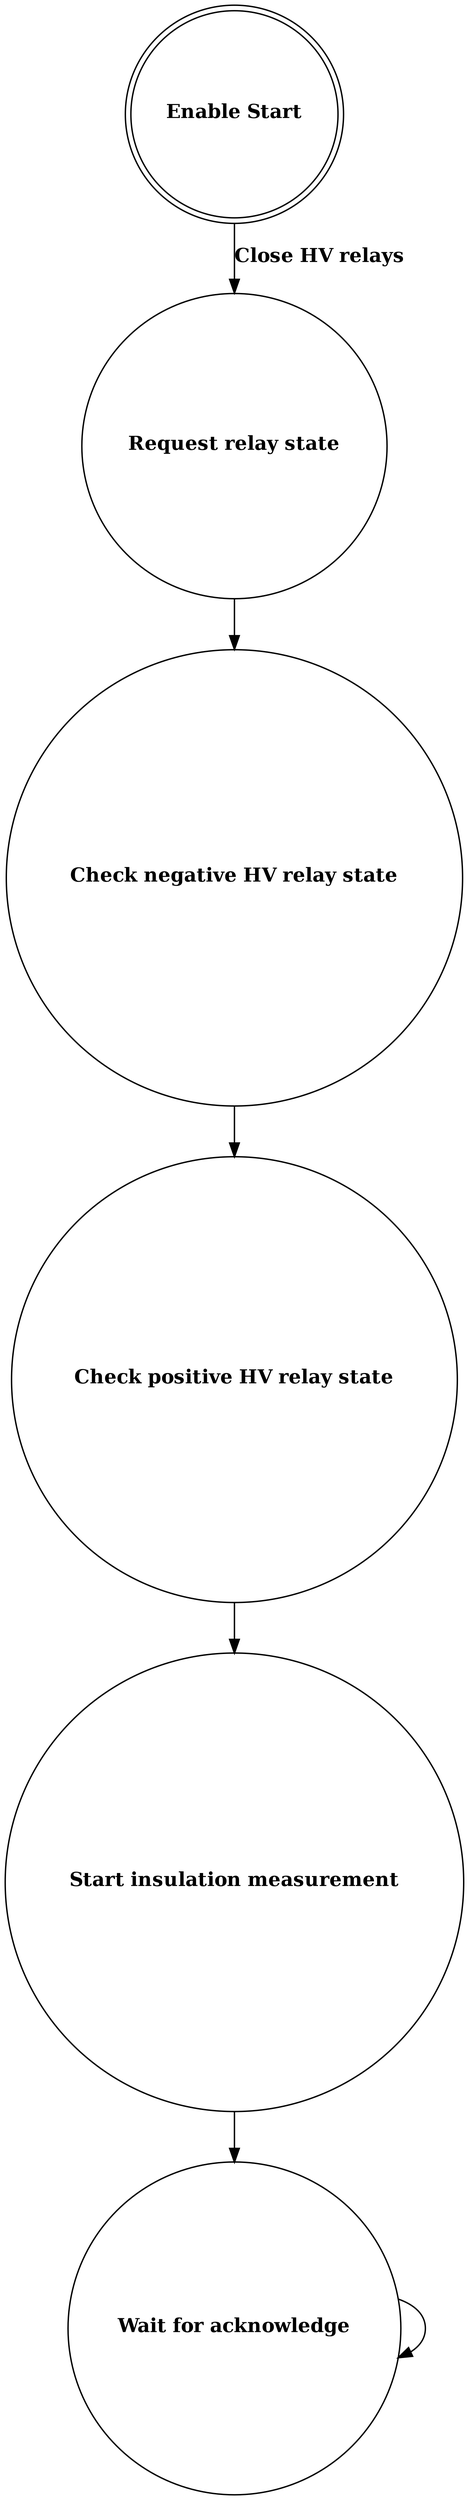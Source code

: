 # Copyright (c) 2010 - 2025, Fraunhofer-Gesellschaft zur Foerderung der angewandten Forschung e.V.
# All rights reserved.
#
# SPDX-License-Identifier: BSD-3-Clause
#
# Redistribution and use in source and binary forms, with or without
# modification, are permitted provided that the following conditions are met:
#
# 1. Redistributions of source code must retain the above copyright notice, this
#    list of conditions and the following disclaimer.
#
# 2. Redistributions in binary form must reproduce the above copyright notice,
#    this list of conditions and the following disclaimer in the documentation
#    and/or other materials provided with the distribution.
#
# 3. Neither the name of the copyright holder nor the names of its
#    contributors may be used to endorse or promote products derived from
#    this software without specific prior written permission.
#
# THIS SOFTWARE IS PROVIDED BY THE COPYRIGHT HOLDERS AND CONTRIBUTORS "AS IS"
# AND ANY EXPRESS OR IMPLIED WARRANTIES, INCLUDING, BUT NOT LIMITED TO, THE
# IMPLIED WARRANTIES OF MERCHANTABILITY AND FITNESS FOR A PARTICULAR PURPOSE ARE
# DISCLAIMED. IN NO EVENT SHALL THE COPYRIGHT HOLDER OR CONTRIBUTORS BE LIABLE
# FOR ANY DIRECT, INDIRECT, INCIDENTAL, SPECIAL, EXEMPLARY, OR CONSEQUENTIAL
# DAMAGES (INCLUDING, BUT NOT LIMITED TO, PROCUREMENT OF SUBSTITUTE GOODS OR
# SERVICES; LOSS OF USE, DATA, OR PROFITS; OR BUSINESS INTERRUPTION) HOWEVER
# CAUSED AND ON ANY THEORY OF LIABILITY, WHETHER IN CONTRACT, STRICT LIABILITY,
# OR TORT (INCLUDING NEGLIGENCE OR OTHERWISE) ARISING IN ANY WAY OUT OF THE USE
# OF THIS SOFTWARE, EVEN IF ADVISED OF THE POSSIBILITY OF SUCH DAMAGE.
#
# We kindly request you to use one or more of the following phrases to refer to
# foxBMS in your hardware, software, documentation or advertising materials:
#
# - "This product uses parts of foxBMS®"
# - "This product includes parts of foxBMS®"
# - "This product is derived from foxBMS®"

digraph iso165c_enable_fsm {
    rankdir=TB;
    size="50!,200";
    compound=true;
    node [shape = doublecircle]     nd_never_run
    node [shape = circle]           nd_request_hv_relay_state
                                    nd_check_neg_hv_relay_state
                                    nd_check_pos_hv_relay_state
                                    nd_start_measurement
                                    nd_start_measurement_ack

    nd_never_run                 [label=<<B>Enable Start</B>>];
    nd_request_hv_relay_state    [label=<<B>Request relay state</B>>];
    nd_check_neg_hv_relay_state  [label=<<B>Check negative HV relay state</B>>];
    nd_check_pos_hv_relay_state  [label=<<B>Check positive HV relay state</B>>];
    nd_start_measurement         [label=<<B>Start insulation measurement</B>>];
    nd_start_measurement_ack     [label=<<B>Wait for acknowledge</B>>];

    nd_never_run -> nd_request_hv_relay_state [label=<<B>Close HV relays</B>>];
    nd_request_hv_relay_state -> nd_check_neg_hv_relay_state
    nd_check_neg_hv_relay_state -> nd_check_pos_hv_relay_state
    nd_check_pos_hv_relay_state -> nd_start_measurement
    nd_start_measurement -> nd_start_measurement_ack
    nd_start_measurement_ack -> nd_start_measurement_ack
}

